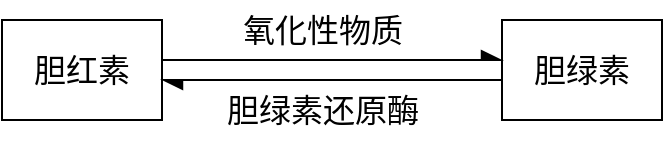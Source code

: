<mxfile version="21.6.1" type="device">
  <diagram name="第 1 页" id="qh5nWpfkVu7vhYwui-S6">
    <mxGraphModel dx="1532" dy="738" grid="1" gridSize="10" guides="1" tooltips="1" connect="1" arrows="1" fold="1" page="0" pageScale="1" pageWidth="827" pageHeight="1169" math="0" shadow="0">
      <root>
        <mxCell id="0" />
        <mxCell id="1" parent="0" />
        <mxCell id="Xo9qM0CHMJnMxEGXSowc-3" value="胆红素" style="rounded=0;whiteSpace=wrap;html=1;fontSize=16;" vertex="1" parent="1">
          <mxGeometry x="-70" y="40" width="80" height="50" as="geometry" />
        </mxCell>
        <mxCell id="Xo9qM0CHMJnMxEGXSowc-5" value="胆绿素" style="rounded=0;whiteSpace=wrap;html=1;fontSize=16;" vertex="1" parent="1">
          <mxGeometry x="180" y="40" width="80" height="50" as="geometry" />
        </mxCell>
        <mxCell id="Xo9qM0CHMJnMxEGXSowc-8" value="" style="group" vertex="1" connectable="0" parent="1">
          <mxGeometry x="10" y="60" width="170" height="10" as="geometry" />
        </mxCell>
        <mxCell id="Xo9qM0CHMJnMxEGXSowc-6" value="" style="edgeStyle=none;curved=1;rounded=0;orthogonalLoop=1;jettySize=auto;html=1;fontSize=12;startSize=8;endSize=8;entryX=0;entryY=0.5;entryDx=0;entryDy=0;endArrow=async;endFill=1;exitX=1;exitY=0.5;exitDx=0;exitDy=0;" edge="1" parent="Xo9qM0CHMJnMxEGXSowc-8">
          <mxGeometry relative="1" as="geometry">
            <mxPoint as="sourcePoint" />
            <mxPoint x="170" as="targetPoint" />
          </mxGeometry>
        </mxCell>
        <mxCell id="Xo9qM0CHMJnMxEGXSowc-7" style="edgeStyle=none;curved=1;rounded=0;orthogonalLoop=1;jettySize=auto;html=1;fontSize=12;startSize=8;endSize=8;entryX=1;entryY=0.5;entryDx=0;entryDy=0;exitX=0;exitY=0.5;exitDx=0;exitDy=0;endArrow=async;endFill=1;" edge="1" parent="Xo9qM0CHMJnMxEGXSowc-8">
          <mxGeometry relative="1" as="geometry">
            <mxPoint x="170" y="10" as="sourcePoint" />
            <mxPoint y="10" as="targetPoint" />
          </mxGeometry>
        </mxCell>
        <mxCell id="Xo9qM0CHMJnMxEGXSowc-9" value="氧化性物质" style="text;html=1;align=center;verticalAlign=middle;resizable=0;points=[];autosize=1;strokeColor=none;fillColor=none;fontSize=16;" vertex="1" parent="1">
          <mxGeometry x="40" y="30" width="100" height="30" as="geometry" />
        </mxCell>
        <mxCell id="Xo9qM0CHMJnMxEGXSowc-10" value="胆绿素还原酶" style="text;html=1;align=center;verticalAlign=middle;resizable=0;points=[];autosize=1;strokeColor=none;fillColor=none;fontSize=16;" vertex="1" parent="1">
          <mxGeometry x="30" y="70" width="120" height="30" as="geometry" />
        </mxCell>
      </root>
    </mxGraphModel>
  </diagram>
</mxfile>
